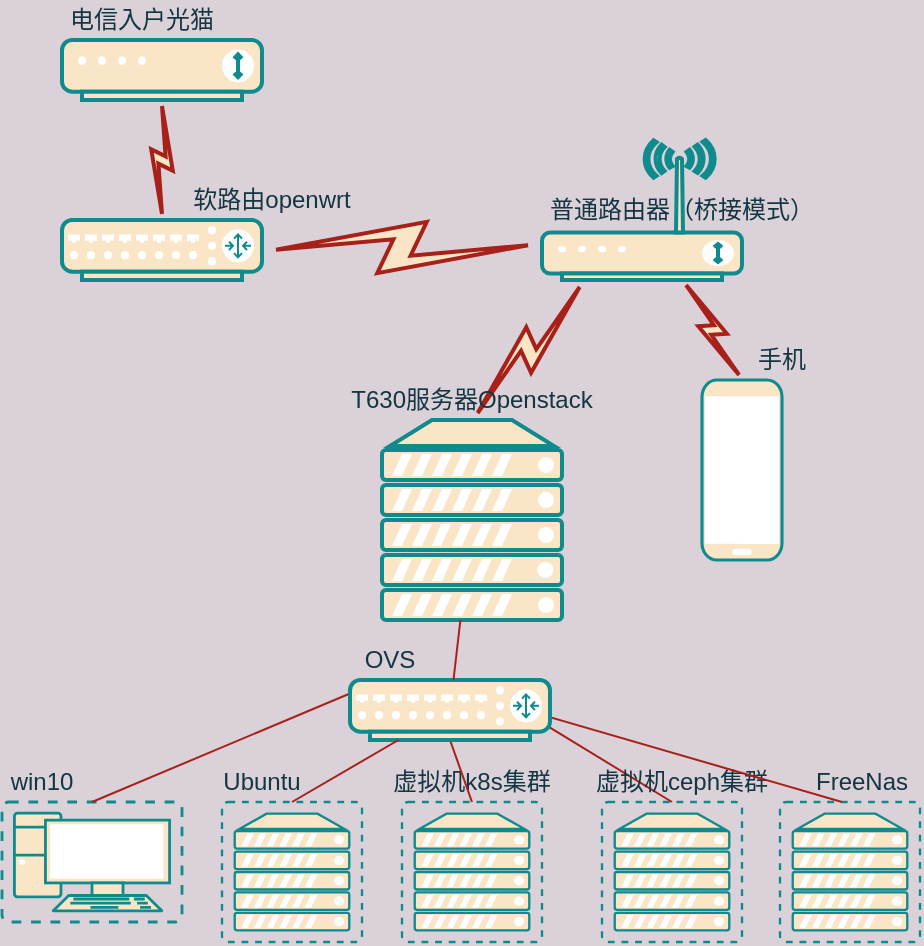 <mxfile version="13.6.5">
    <diagram id="ikjxTRKU4ogdxF5lyF3i" name="第 1 页">
        <mxGraphModel dx="1139" dy="599" grid="1" gridSize="10" guides="1" tooltips="1" connect="1" arrows="1" fold="1" page="1" pageScale="1" pageWidth="827" pageHeight="1169" background="#DAD2D8" math="0" shadow="0">
            <root>
                <mxCell id="0"/>
                <mxCell id="1" parent="0"/>
                <mxCell id="3" value="" style="fontColor=#143642;verticalAlign=top;verticalLabelPosition=bottom;labelPosition=center;align=center;html=1;outlineConnect=0;fillColor=#FAE5C7;strokeColor=#0F8B8D;gradientDirection=north;strokeWidth=2;shape=mxgraph.networks.server;" parent="1" vertex="1">
                    <mxGeometry x="380" y="280" width="90" height="100" as="geometry"/>
                </mxCell>
                <mxCell id="4" value="" style="fontColor=#143642;verticalAlign=top;verticalLabelPosition=bottom;labelPosition=center;align=center;html=1;outlineConnect=0;fillColor=#FAE5C7;strokeColor=#0F8B8D;gradientDirection=north;strokeWidth=2;shape=mxgraph.networks.wireless_modem;" parent="1" vertex="1">
                    <mxGeometry x="460" y="140" width="100" height="70" as="geometry"/>
                </mxCell>
                <mxCell id="5" value="" style="fontColor=#143642;verticalAlign=top;verticalLabelPosition=bottom;labelPosition=center;align=center;html=1;outlineConnect=0;fillColor=#FAE5C7;strokeColor=#0F8B8D;gradientDirection=north;strokeWidth=2;shape=mxgraph.networks.router;" parent="1" vertex="1">
                    <mxGeometry x="220" y="180" width="100" height="30" as="geometry"/>
                </mxCell>
                <mxCell id="6" value="" style="fontColor=#143642;verticalAlign=top;verticalLabelPosition=bottom;labelPosition=center;align=center;html=1;outlineConnect=0;fillColor=#FAE5C7;strokeColor=#0F8B8D;gradientDirection=north;strokeWidth=2;shape=mxgraph.networks.modem;" parent="1" vertex="1">
                    <mxGeometry x="220" y="90" width="100" height="30" as="geometry"/>
                </mxCell>
                <mxCell id="7" value="" style="fontColor=#143642;verticalAlign=top;verticalLabelPosition=bottom;labelPosition=center;align=center;html=1;outlineConnect=0;fillColor=#FAE5C7;strokeColor=#0F8B8D;gradientDirection=north;strokeWidth=2;shape=mxgraph.networks.virtual_pc;" parent="1" vertex="1">
                    <mxGeometry x="190" y="471" width="90" height="60" as="geometry"/>
                </mxCell>
                <mxCell id="8" value="" style="fontColor=#143642;verticalAlign=top;verticalLabelPosition=bottom;labelPosition=center;align=center;html=1;outlineConnect=0;fillColor=#FAE5C7;strokeColor=#0F8B8D;gradientDirection=north;strokeWidth=2;shape=mxgraph.networks.virtual_server;" parent="1" vertex="1">
                    <mxGeometry x="390" y="471" width="70" height="70" as="geometry"/>
                </mxCell>
                <mxCell id="10" value="" style="fontColor=#143642;verticalAlign=top;verticalLabelPosition=bottom;labelPosition=center;align=center;html=1;outlineConnect=0;fillColor=#FAE5C7;strokeColor=#0F8B8D;gradientDirection=north;strokeWidth=2;shape=mxgraph.networks.virtual_server;" parent="1" vertex="1">
                    <mxGeometry x="490" y="471" width="70" height="70" as="geometry"/>
                </mxCell>
                <mxCell id="11" value="" style="fontColor=#143642;verticalAlign=top;verticalLabelPosition=bottom;labelPosition=center;align=center;html=1;outlineConnect=0;fillColor=#FAE5C7;strokeColor=#0F8B8D;gradientDirection=north;strokeWidth=2;shape=mxgraph.networks.mobile;" parent="1" vertex="1">
                    <mxGeometry x="540" y="260" width="40" height="90" as="geometry"/>
                </mxCell>
                <mxCell id="12" value="" style="html=1;outlineConnect=0;fillColor=#FAE5C7;strokeColor=#A8201A;gradientDirection=north;strokeWidth=2;shape=mxgraph.networks.comm_link_edge;html=1;labelBackgroundColor=#DAD2D8;fontColor=#143642;" parent="1" source="5" target="6" edge="1">
                    <mxGeometry width="100" height="100" relative="1" as="geometry">
                        <mxPoint x="130" y="290" as="sourcePoint"/>
                        <mxPoint x="230" y="190" as="targetPoint"/>
                    </mxGeometry>
                </mxCell>
                <mxCell id="14" value="" style="html=1;outlineConnect=0;fillColor=#FAE5C7;strokeColor=#A8201A;gradientDirection=north;strokeWidth=2;shape=mxgraph.networks.comm_link_edge;html=1;entryX=1;entryY=0.5;entryDx=0;entryDy=0;entryPerimeter=0;labelBackgroundColor=#DAD2D8;fontColor=#143642;" parent="1" source="4" target="5" edge="1">
                    <mxGeometry width="100" height="100" relative="1" as="geometry">
                        <mxPoint x="100" y="300" as="sourcePoint"/>
                        <mxPoint x="200" y="200" as="targetPoint"/>
                        <Array as="points">
                            <mxPoint x="410" y="210"/>
                            <mxPoint x="470" y="179"/>
                        </Array>
                    </mxGeometry>
                </mxCell>
                <mxCell id="16" value="" style="html=1;outlineConnect=0;fillColor=#FAE5C7;strokeColor=#A8201A;gradientDirection=north;strokeWidth=2;shape=mxgraph.networks.comm_link_edge;html=1;exitX=0.5;exitY=0;exitDx=0;exitDy=0;exitPerimeter=0;labelBackgroundColor=#DAD2D8;fontColor=#143642;" parent="1" source="3" target="4" edge="1">
                    <mxGeometry width="100" height="100" relative="1" as="geometry">
                        <mxPoint x="520" y="340" as="sourcePoint"/>
                        <mxPoint x="620" y="240" as="targetPoint"/>
                    </mxGeometry>
                </mxCell>
                <mxCell id="17" value="" style="html=1;outlineConnect=0;fillColor=#FAE5C7;strokeColor=#A8201A;gradientDirection=north;strokeWidth=2;shape=mxgraph.networks.comm_link_edge;html=1;exitX=0.5;exitY=0;exitDx=0;exitDy=0;exitPerimeter=0;labelBackgroundColor=#DAD2D8;fontColor=#143642;" parent="1" source="11" target="4" edge="1">
                    <mxGeometry width="100" height="100" relative="1" as="geometry">
                        <mxPoint x="680" y="280" as="sourcePoint"/>
                        <mxPoint x="780" y="180" as="targetPoint"/>
                    </mxGeometry>
                </mxCell>
                <mxCell id="20" value="电信入户光猫" style="text;html=1;strokeColor=none;fillColor=none;align=center;verticalAlign=middle;whiteSpace=wrap;fontColor=#143642;" parent="1" vertex="1">
                    <mxGeometry x="220" y="70" width="80" height="20" as="geometry"/>
                </mxCell>
                <mxCell id="21" value="软路由openwrt" style="text;html=1;strokeColor=none;fillColor=none;align=center;verticalAlign=middle;whiteSpace=wrap;fontColor=#143642;" parent="1" vertex="1">
                    <mxGeometry x="280" y="160" width="90" height="20" as="geometry"/>
                </mxCell>
                <mxCell id="23" value="普通路由器（桥接模式）" style="text;html=1;strokeColor=none;fillColor=none;align=center;verticalAlign=middle;whiteSpace=wrap;fontColor=#143642;" parent="1" vertex="1">
                    <mxGeometry x="460" y="165" width="140" height="20" as="geometry"/>
                </mxCell>
                <mxCell id="24" value="T630服务器Openstack" style="text;html=1;strokeColor=none;fillColor=none;align=center;verticalAlign=middle;whiteSpace=wrap;fontColor=#143642;" parent="1" vertex="1">
                    <mxGeometry x="360" y="260" width="130" height="20" as="geometry"/>
                </mxCell>
                <mxCell id="25" value="" style="endArrow=none;html=1;exitX=0.5;exitY=0;exitDx=0;exitDy=0;exitPerimeter=0;labelBackgroundColor=#DAD2D8;strokeColor=#A8201A;fontColor=#143642;" parent="1" source="7" target="42" edge="1">
                    <mxGeometry width="50" height="50" relative="1" as="geometry">
                        <mxPoint x="310" y="420" as="sourcePoint"/>
                        <mxPoint x="350" y="370" as="targetPoint"/>
                        <Array as="points">
                            <mxPoint x="380" y="410"/>
                        </Array>
                    </mxGeometry>
                </mxCell>
                <mxCell id="27" value="" style="endArrow=none;html=1;entryX=1;entryY=0.5;entryDx=0;entryDy=0;entryPerimeter=0;exitX=0.5;exitY=0;exitDx=0;exitDy=0;exitPerimeter=0;labelBackgroundColor=#DAD2D8;strokeColor=#A8201A;fontColor=#143642;" parent="1" source="10" target="42" edge="1">
                    <mxGeometry width="50" height="50" relative="1" as="geometry">
                        <mxPoint x="510" y="430" as="sourcePoint"/>
                        <mxPoint x="560" y="380" as="targetPoint"/>
                        <Array as="points">
                            <mxPoint x="425" y="410"/>
                        </Array>
                    </mxGeometry>
                </mxCell>
                <mxCell id="28" value="虚拟机k8s集群" style="text;html=1;strokeColor=none;fillColor=none;align=center;verticalAlign=middle;whiteSpace=wrap;fontColor=#143642;" parent="1" vertex="1">
                    <mxGeometry x="380" y="451" width="90" height="20" as="geometry"/>
                </mxCell>
                <mxCell id="29" value="虚拟机ceph集群" style="text;html=1;strokeColor=none;fillColor=none;align=center;verticalAlign=middle;whiteSpace=wrap;fontColor=#143642;" parent="1" vertex="1">
                    <mxGeometry x="481" y="451" width="98" height="20" as="geometry"/>
                </mxCell>
                <mxCell id="30" value="win10" style="text;html=1;strokeColor=none;fillColor=none;align=center;verticalAlign=middle;whiteSpace=wrap;fontColor=#143642;" parent="1" vertex="1">
                    <mxGeometry x="190" y="451" width="40" height="20" as="geometry"/>
                </mxCell>
                <mxCell id="31" value="手机" style="text;html=1;strokeColor=none;fillColor=none;align=center;verticalAlign=middle;whiteSpace=wrap;fontColor=#143642;" parent="1" vertex="1">
                    <mxGeometry x="560" y="240" width="40" height="20" as="geometry"/>
                </mxCell>
                <mxCell id="33" value="" style="fontColor=#143642;verticalAlign=top;verticalLabelPosition=bottom;labelPosition=center;align=center;html=1;outlineConnect=0;fillColor=#FAE5C7;strokeColor=#0F8B8D;gradientDirection=north;strokeWidth=2;shape=mxgraph.networks.virtual_server;" parent="1" vertex="1">
                    <mxGeometry x="579" y="471" width="70" height="70" as="geometry"/>
                </mxCell>
                <mxCell id="34" value="" style="endArrow=none;html=1;exitX=0.25;exitY=1;exitDx=0;exitDy=0;labelBackgroundColor=#DAD2D8;strokeColor=#A8201A;fontColor=#143642;" parent="1" source="35" target="42" edge="1">
                    <mxGeometry width="50" height="50" relative="1" as="geometry">
                        <mxPoint x="600" y="420" as="sourcePoint"/>
                        <mxPoint x="650" y="370" as="targetPoint"/>
                        <Array as="points">
                            <mxPoint x="400" y="410"/>
                        </Array>
                    </mxGeometry>
                </mxCell>
                <mxCell id="35" value="FreeNas" style="text;html=1;strokeColor=none;fillColor=none;align=center;verticalAlign=middle;whiteSpace=wrap;fontColor=#143642;" parent="1" vertex="1">
                    <mxGeometry x="600" y="451" width="40" height="20" as="geometry"/>
                </mxCell>
                <mxCell id="36" value="" style="fontColor=#143642;verticalAlign=top;verticalLabelPosition=bottom;labelPosition=center;align=center;html=1;outlineConnect=0;fillColor=#FAE5C7;strokeColor=#0F8B8D;gradientDirection=north;strokeWidth=2;shape=mxgraph.networks.virtual_server;" parent="1" vertex="1">
                    <mxGeometry x="300" y="471" width="70" height="70" as="geometry"/>
                </mxCell>
                <mxCell id="41" value="Ubuntu" style="text;html=1;strokeColor=none;fillColor=none;align=center;verticalAlign=middle;whiteSpace=wrap;fontColor=#143642;" parent="1" vertex="1">
                    <mxGeometry x="300" y="451" width="40" height="20" as="geometry"/>
                </mxCell>
                <mxCell id="45" value="" style="endArrow=none;html=1;entryX=0.5;entryY=1;entryDx=0;entryDy=0;entryPerimeter=0;exitX=0.5;exitY=1;exitDx=0;exitDy=0;labelBackgroundColor=#DAD2D8;strokeColor=#A8201A;fontColor=#143642;" parent="1" source="28" target="42" edge="1">
                    <mxGeometry width="50" height="50" relative="1" as="geometry">
                        <mxPoint x="425" y="471" as="sourcePoint"/>
                        <mxPoint x="425" y="380" as="targetPoint"/>
                    </mxGeometry>
                </mxCell>
                <mxCell id="46" value="OVS" style="text;html=1;strokeColor=none;fillColor=none;align=center;verticalAlign=middle;whiteSpace=wrap;fontColor=#143642;" parent="1" vertex="1">
                    <mxGeometry x="364" y="390" width="40" height="20" as="geometry"/>
                </mxCell>
                <mxCell id="42" value="" style="fontColor=#143642;verticalAlign=top;verticalLabelPosition=bottom;labelPosition=center;align=center;html=1;outlineConnect=0;fillColor=#FAE5C7;strokeColor=#0F8B8D;gradientDirection=north;strokeWidth=2;shape=mxgraph.networks.router;" parent="1" vertex="1">
                    <mxGeometry x="364" y="410" width="100" height="30" as="geometry"/>
                </mxCell>
                <mxCell id="47" value="" style="endArrow=none;html=1;exitX=0.5;exitY=0;exitDx=0;exitDy=0;exitPerimeter=0;labelBackgroundColor=#DAD2D8;strokeColor=#A8201A;fontColor=#143642;" parent="1" source="36" target="42" edge="1">
                    <mxGeometry width="50" height="50" relative="1" as="geometry">
                        <mxPoint x="335" y="471" as="sourcePoint"/>
                        <mxPoint x="420" y="380" as="targetPoint"/>
                    </mxGeometry>
                </mxCell>
                <mxCell id="49" value="" style="endArrow=none;html=1;labelBackgroundColor=#DAD2D8;strokeColor=#A8201A;fontColor=#143642;" parent="1" source="42" target="3" edge="1">
                    <mxGeometry width="50" height="50" relative="1" as="geometry">
                        <mxPoint x="345" y="481" as="sourcePoint"/>
                        <mxPoint x="388.804" y="450" as="targetPoint"/>
                    </mxGeometry>
                </mxCell>
            </root>
        </mxGraphModel>
    </diagram>
</mxfile>